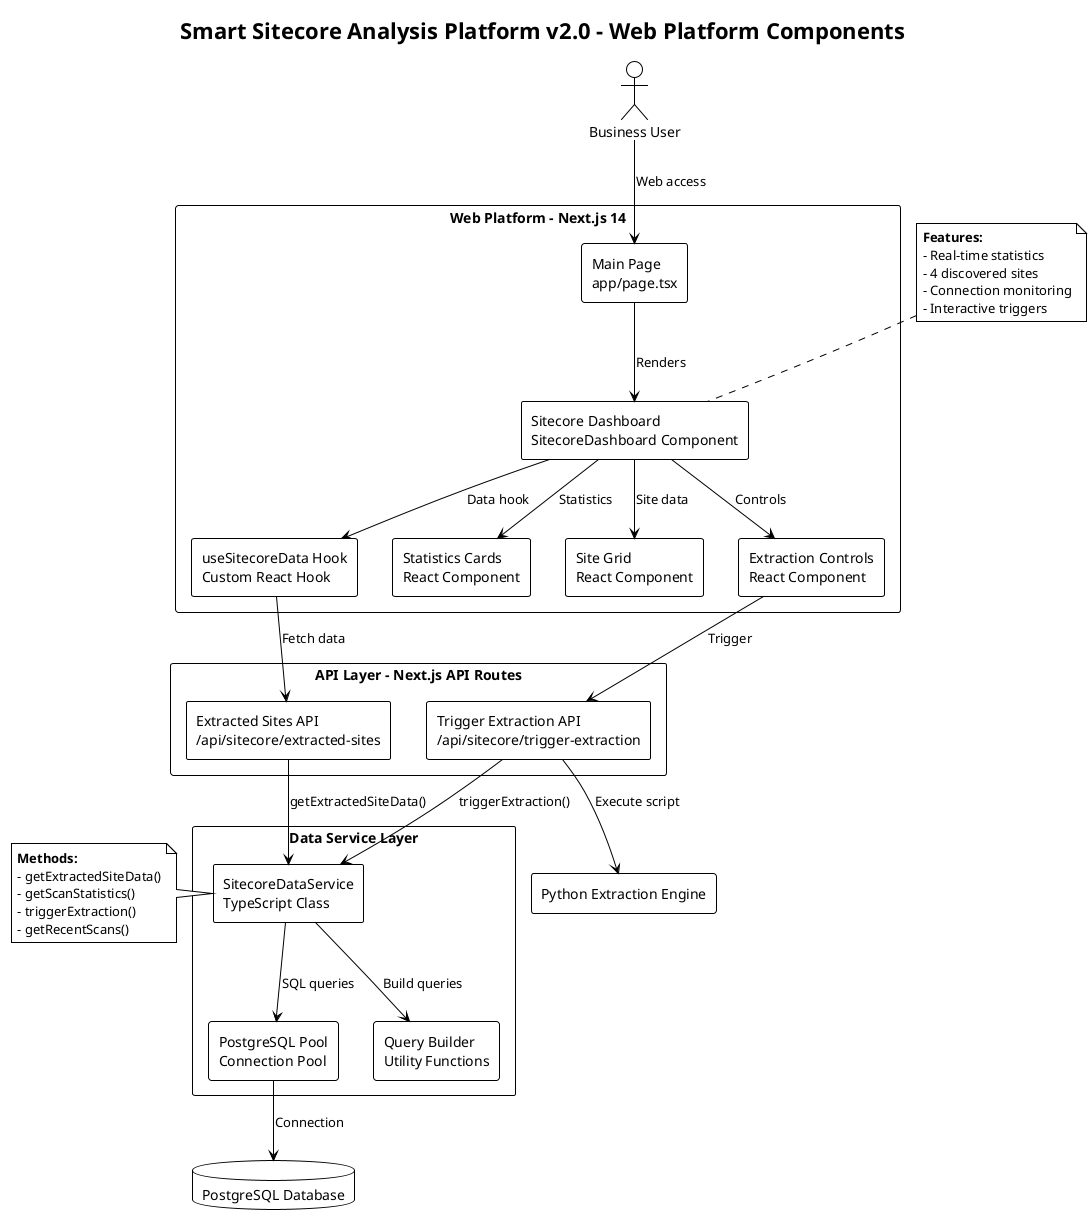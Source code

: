@startuml Smart Sitecore Analysis - C4 Web Components (Simple)
!theme plain
title Smart Sitecore Analysis Platform v2.0 - Web Platform Components

actor "Business User" as business_user

rectangle "Web Platform - Next.js 14" {
    rectangle "Main Page\napp/page.tsx" as main_page
    rectangle "Sitecore Dashboard\nSitecoreDashboard Component" as sitecore_dashboard
    rectangle "useSitecoreData Hook\nCustom React Hook" as sitecore_hook
    rectangle "Statistics Cards\nReact Component" as statistics_cards
    rectangle "Site Grid\nReact Component" as site_grid
    rectangle "Extraction Controls\nReact Component" as extraction_controls
}

rectangle "API Layer - Next.js API Routes" {
    rectangle "Extracted Sites API\n/api/sitecore/extracted-sites" as extracted_sites_api
    rectangle "Trigger Extraction API\n/api/sitecore/trigger-extraction" as trigger_extraction_api
}

rectangle "Data Service Layer" {
    rectangle "SitecoreDataService\nTypeScript Class" as sitecore_data_service
    rectangle "PostgreSQL Pool\nConnection Pool" as postgres_pool
    rectangle "Query Builder\nUtility Functions" as query_builder
}

database "PostgreSQL Database" as postgresql_db
rectangle "Python Extraction Engine" as python_extraction

' User interactions
business_user --> main_page : "Web access"
main_page --> sitecore_dashboard : "Renders"

' Dashboard components
sitecore_dashboard --> sitecore_hook : "Data hook"
sitecore_dashboard --> statistics_cards : "Statistics"
sitecore_dashboard --> site_grid : "Site data"
sitecore_dashboard --> extraction_controls : "Controls"

' Data flow
sitecore_hook --> extracted_sites_api : "Fetch data"
extraction_controls --> trigger_extraction_api : "Trigger"

' API to service
extracted_sites_api --> sitecore_data_service : "getExtractedSiteData()"
trigger_extraction_api --> sitecore_data_service : "triggerExtraction()"

' Service internals
sitecore_data_service --> postgres_pool : "SQL queries"
sitecore_data_service --> query_builder : "Build queries"
postgres_pool --> postgresql_db : "Connection"

' External process
trigger_extraction_api --> python_extraction : "Execute script"

note top of sitecore_dashboard
  **Features:**
  - Real-time statistics
  - 4 discovered sites
  - Connection monitoring
  - Interactive triggers
end note

note left of sitecore_data_service
  **Methods:**
  - getExtractedSiteData()
  - getScanStatistics()
  - triggerExtraction()
  - getRecentScans()
end note

@enduml